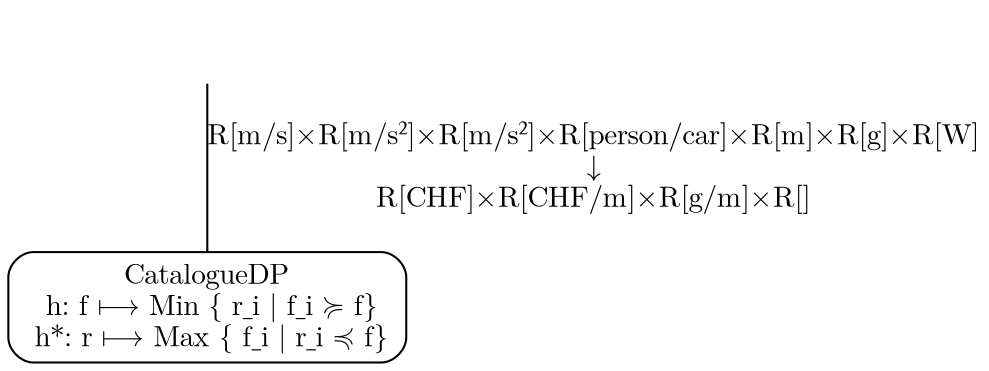 digraph G { 

                graph [fontname = "STIX Two Math"];
                 node [fontname = "STIX Two Math"];
                 edge [fontname = "STIX Two Math"];
                rankdir=TB;
   node1 [shape="box",style="rounded",label="CatalogueDP\n h: f ⟼ Min { r_i | f_i ≽ f}\n h*: r ⟼ Max { f_i | r_i ≼ f}"];
   
   node2 [shape="none",label=""];
   
   node2->node1 [arrowhead="none",label="R[m/s]×R[m/s²]×R[m/s²]×R[person/car]×R[m]×R[g]×R[W]\n↓\nR[CHF]×R[CHF/m]×R[g/m]×R[]"];
   }